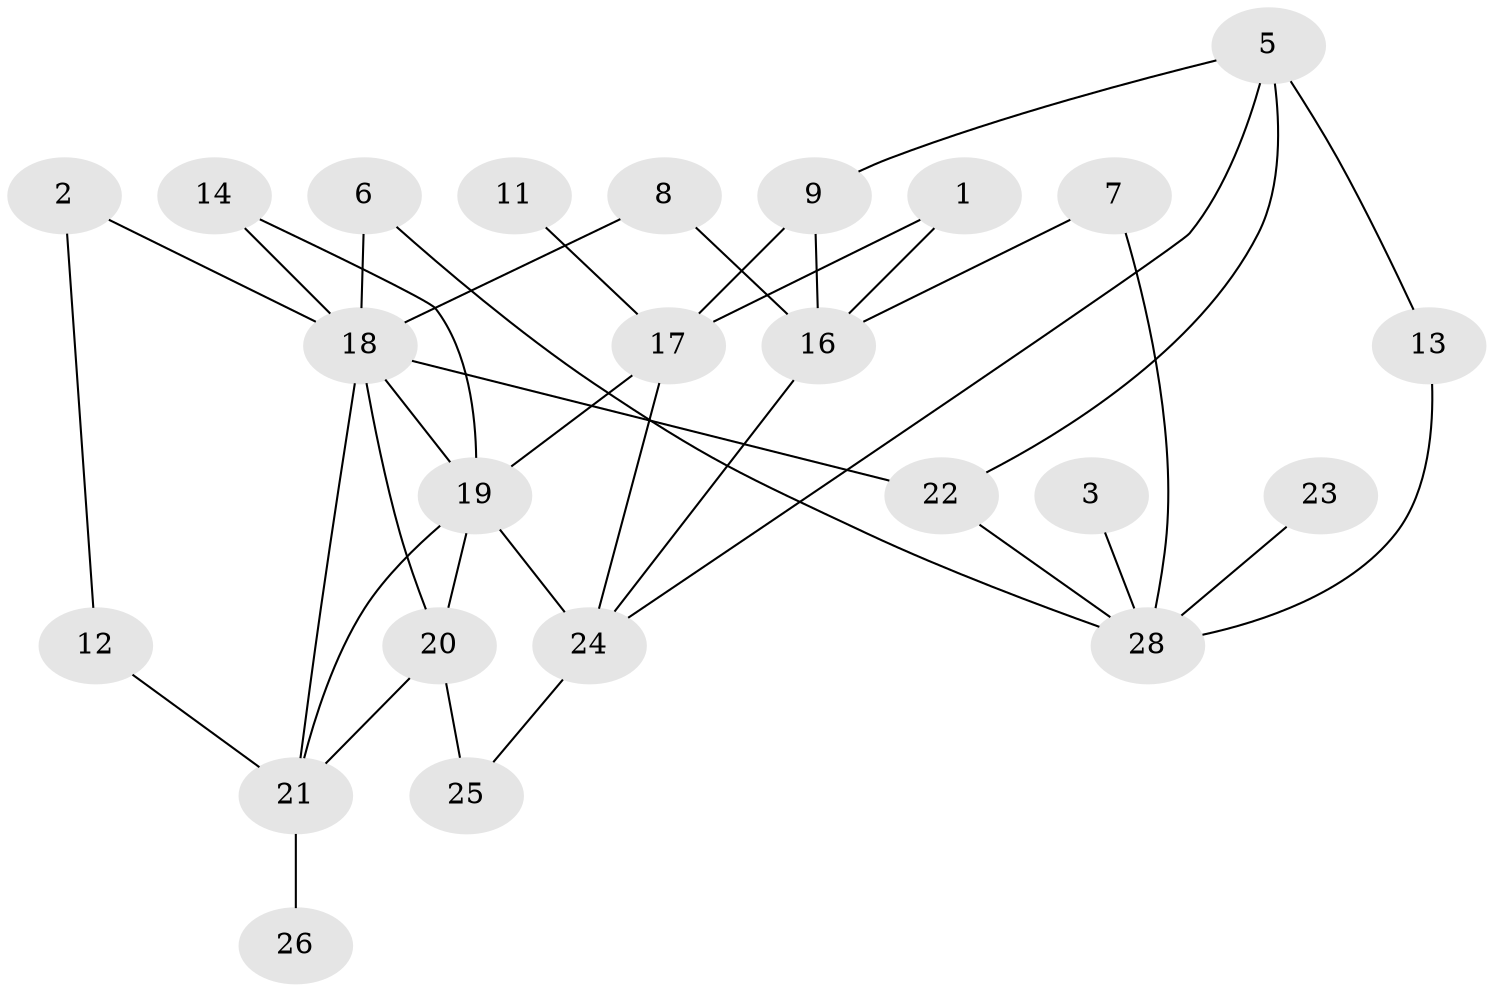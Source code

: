 // original degree distribution, {2: 0.3392857142857143, 3: 0.19642857142857142, 8: 0.017857142857142856, 1: 0.14285714285714285, 4: 0.14285714285714285, 7: 0.017857142857142856, 6: 0.03571428571428571, 0: 0.07142857142857142, 5: 0.03571428571428571}
// Generated by graph-tools (version 1.1) at 2025/49/03/09/25 03:49:05]
// undirected, 24 vertices, 38 edges
graph export_dot {
graph [start="1"]
  node [color=gray90,style=filled];
  1;
  2;
  3;
  5;
  6;
  7;
  8;
  9;
  11;
  12;
  13;
  14;
  16;
  17;
  18;
  19;
  20;
  21;
  22;
  23;
  24;
  25;
  26;
  28;
  1 -- 16 [weight=1.0];
  1 -- 17 [weight=1.0];
  2 -- 12 [weight=1.0];
  2 -- 18 [weight=1.0];
  3 -- 28 [weight=1.0];
  5 -- 9 [weight=1.0];
  5 -- 13 [weight=1.0];
  5 -- 22 [weight=1.0];
  5 -- 24 [weight=1.0];
  6 -- 18 [weight=1.0];
  6 -- 28 [weight=1.0];
  7 -- 16 [weight=1.0];
  7 -- 28 [weight=1.0];
  8 -- 16 [weight=2.0];
  8 -- 18 [weight=1.0];
  9 -- 16 [weight=1.0];
  9 -- 17 [weight=1.0];
  11 -- 17 [weight=1.0];
  12 -- 21 [weight=1.0];
  13 -- 28 [weight=1.0];
  14 -- 18 [weight=1.0];
  14 -- 19 [weight=1.0];
  16 -- 24 [weight=1.0];
  17 -- 19 [weight=2.0];
  17 -- 24 [weight=2.0];
  18 -- 19 [weight=1.0];
  18 -- 20 [weight=1.0];
  18 -- 21 [weight=1.0];
  18 -- 22 [weight=2.0];
  19 -- 20 [weight=1.0];
  19 -- 21 [weight=1.0];
  19 -- 24 [weight=3.0];
  20 -- 21 [weight=1.0];
  20 -- 25 [weight=1.0];
  21 -- 26 [weight=1.0];
  22 -- 28 [weight=1.0];
  23 -- 28 [weight=1.0];
  24 -- 25 [weight=1.0];
}
